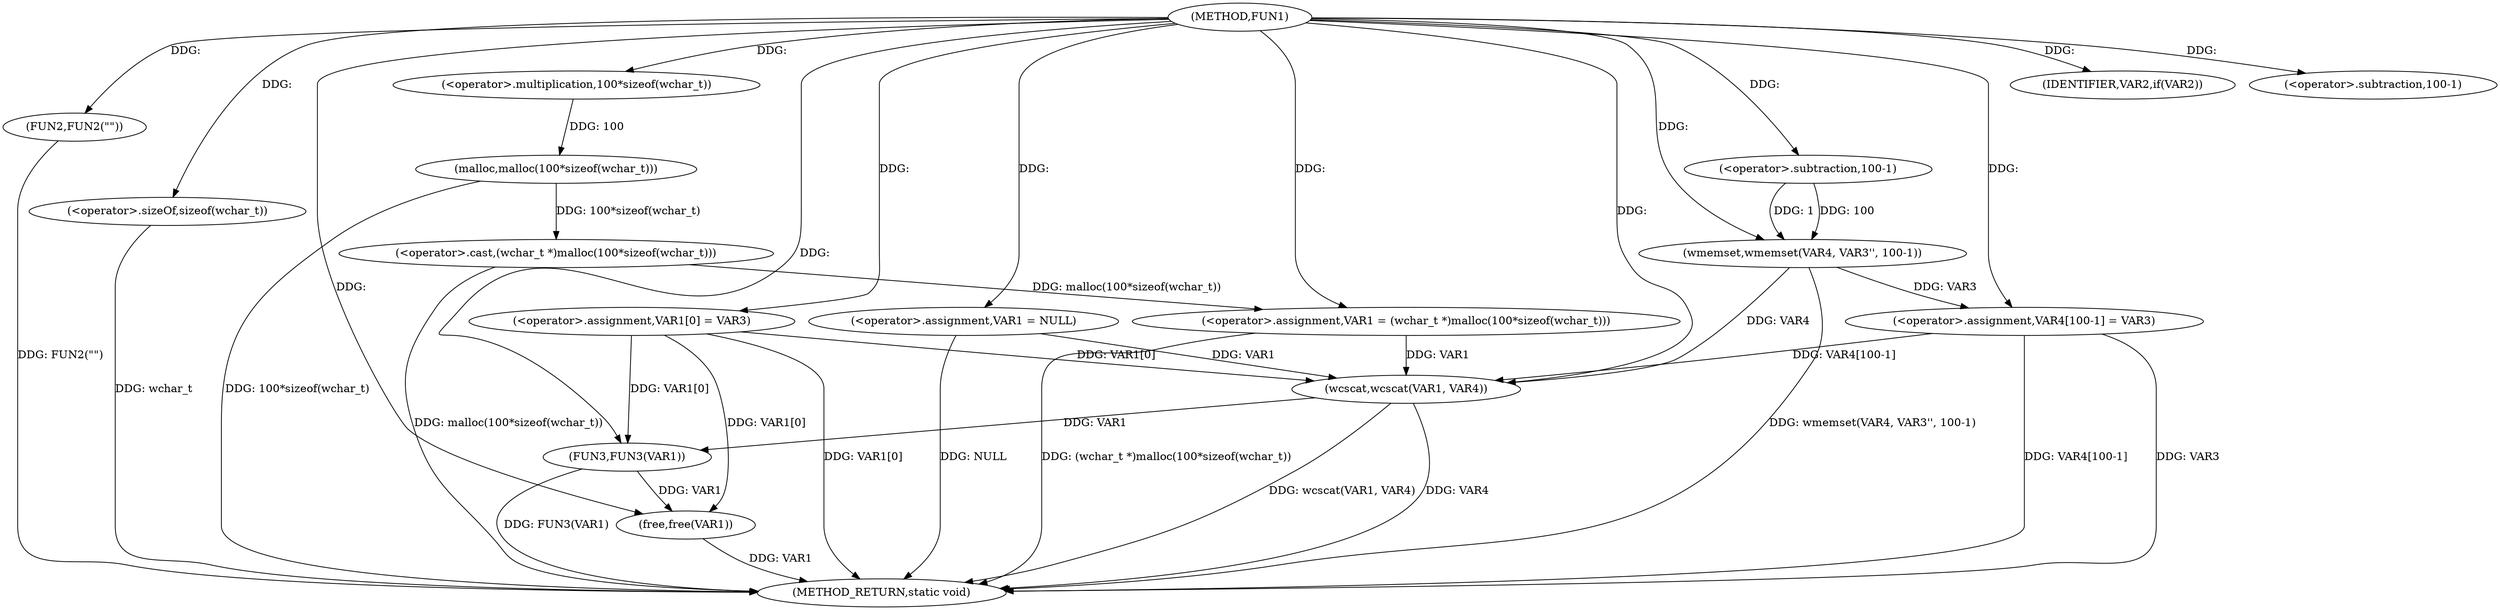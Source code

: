 digraph FUN1 {  
"1000100" [label = "(METHOD,FUN1)" ]
"1000149" [label = "(METHOD_RETURN,static void)" ]
"1000103" [label = "(<operator>.assignment,VAR1 = NULL)" ]
"1000107" [label = "(IDENTIFIER,VAR2,if(VAR2))" ]
"1000109" [label = "(FUN2,FUN2(\"\"))" ]
"1000113" [label = "(<operator>.assignment,VAR1 = (wchar_t *)malloc(100*sizeof(wchar_t)))" ]
"1000115" [label = "(<operator>.cast,(wchar_t *)malloc(100*sizeof(wchar_t)))" ]
"1000117" [label = "(malloc,malloc(100*sizeof(wchar_t)))" ]
"1000118" [label = "(<operator>.multiplication,100*sizeof(wchar_t))" ]
"1000120" [label = "(<operator>.sizeOf,sizeof(wchar_t))" ]
"1000122" [label = "(<operator>.assignment,VAR1[0] = VAR3)" ]
"1000129" [label = "(wmemset,wmemset(VAR4, VAR3'', 100-1))" ]
"1000132" [label = "(<operator>.subtraction,100-1)" ]
"1000135" [label = "(<operator>.assignment,VAR4[100-1] = VAR3)" ]
"1000138" [label = "(<operator>.subtraction,100-1)" ]
"1000142" [label = "(wcscat,wcscat(VAR1, VAR4))" ]
"1000145" [label = "(FUN3,FUN3(VAR1))" ]
"1000147" [label = "(free,free(VAR1))" ]
  "1000115" -> "1000149"  [ label = "DDG: malloc(100*sizeof(wchar_t))"] 
  "1000142" -> "1000149"  [ label = "DDG: wcscat(VAR1, VAR4)"] 
  "1000103" -> "1000149"  [ label = "DDG: NULL"] 
  "1000147" -> "1000149"  [ label = "DDG: VAR1"] 
  "1000117" -> "1000149"  [ label = "DDG: 100*sizeof(wchar_t)"] 
  "1000109" -> "1000149"  [ label = "DDG: FUN2(\"\")"] 
  "1000122" -> "1000149"  [ label = "DDG: VAR1[0]"] 
  "1000135" -> "1000149"  [ label = "DDG: VAR3"] 
  "1000129" -> "1000149"  [ label = "DDG: wmemset(VAR4, VAR3'', 100-1)"] 
  "1000142" -> "1000149"  [ label = "DDG: VAR4"] 
  "1000113" -> "1000149"  [ label = "DDG: (wchar_t *)malloc(100*sizeof(wchar_t))"] 
  "1000120" -> "1000149"  [ label = "DDG: wchar_t"] 
  "1000135" -> "1000149"  [ label = "DDG: VAR4[100-1]"] 
  "1000145" -> "1000149"  [ label = "DDG: FUN3(VAR1)"] 
  "1000100" -> "1000103"  [ label = "DDG: "] 
  "1000100" -> "1000107"  [ label = "DDG: "] 
  "1000100" -> "1000109"  [ label = "DDG: "] 
  "1000115" -> "1000113"  [ label = "DDG: malloc(100*sizeof(wchar_t))"] 
  "1000100" -> "1000113"  [ label = "DDG: "] 
  "1000117" -> "1000115"  [ label = "DDG: 100*sizeof(wchar_t)"] 
  "1000118" -> "1000117"  [ label = "DDG: 100"] 
  "1000100" -> "1000118"  [ label = "DDG: "] 
  "1000100" -> "1000120"  [ label = "DDG: "] 
  "1000100" -> "1000122"  [ label = "DDG: "] 
  "1000100" -> "1000129"  [ label = "DDG: "] 
  "1000132" -> "1000129"  [ label = "DDG: 100"] 
  "1000132" -> "1000129"  [ label = "DDG: 1"] 
  "1000100" -> "1000132"  [ label = "DDG: "] 
  "1000129" -> "1000135"  [ label = "DDG: VAR3"] 
  "1000100" -> "1000135"  [ label = "DDG: "] 
  "1000100" -> "1000138"  [ label = "DDG: "] 
  "1000103" -> "1000142"  [ label = "DDG: VAR1"] 
  "1000113" -> "1000142"  [ label = "DDG: VAR1"] 
  "1000122" -> "1000142"  [ label = "DDG: VAR1[0]"] 
  "1000100" -> "1000142"  [ label = "DDG: "] 
  "1000129" -> "1000142"  [ label = "DDG: VAR4"] 
  "1000135" -> "1000142"  [ label = "DDG: VAR4[100-1]"] 
  "1000122" -> "1000145"  [ label = "DDG: VAR1[0]"] 
  "1000142" -> "1000145"  [ label = "DDG: VAR1"] 
  "1000100" -> "1000145"  [ label = "DDG: "] 
  "1000122" -> "1000147"  [ label = "DDG: VAR1[0]"] 
  "1000145" -> "1000147"  [ label = "DDG: VAR1"] 
  "1000100" -> "1000147"  [ label = "DDG: "] 
}
